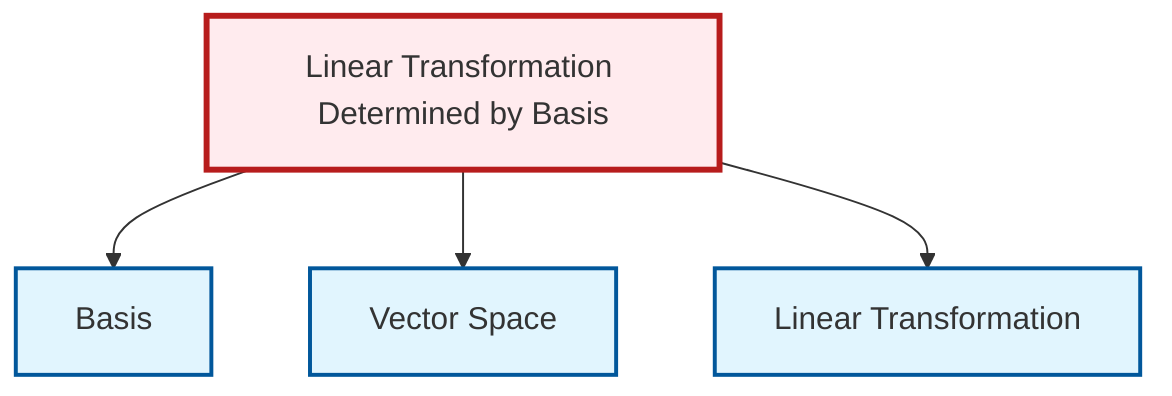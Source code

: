 graph TD
    classDef definition fill:#e1f5fe,stroke:#01579b,stroke-width:2px
    classDef theorem fill:#f3e5f5,stroke:#4a148c,stroke-width:2px
    classDef axiom fill:#fff3e0,stroke:#e65100,stroke-width:2px
    classDef example fill:#e8f5e9,stroke:#1b5e20,stroke-width:2px
    classDef current fill:#ffebee,stroke:#b71c1c,stroke-width:3px
    thm-linear-transformation-basis["Linear Transformation Determined by Basis"]:::theorem
    def-linear-transformation["Linear Transformation"]:::definition
    def-basis["Basis"]:::definition
    def-vector-space["Vector Space"]:::definition
    thm-linear-transformation-basis --> def-basis
    thm-linear-transformation-basis --> def-vector-space
    thm-linear-transformation-basis --> def-linear-transformation
    class thm-linear-transformation-basis current